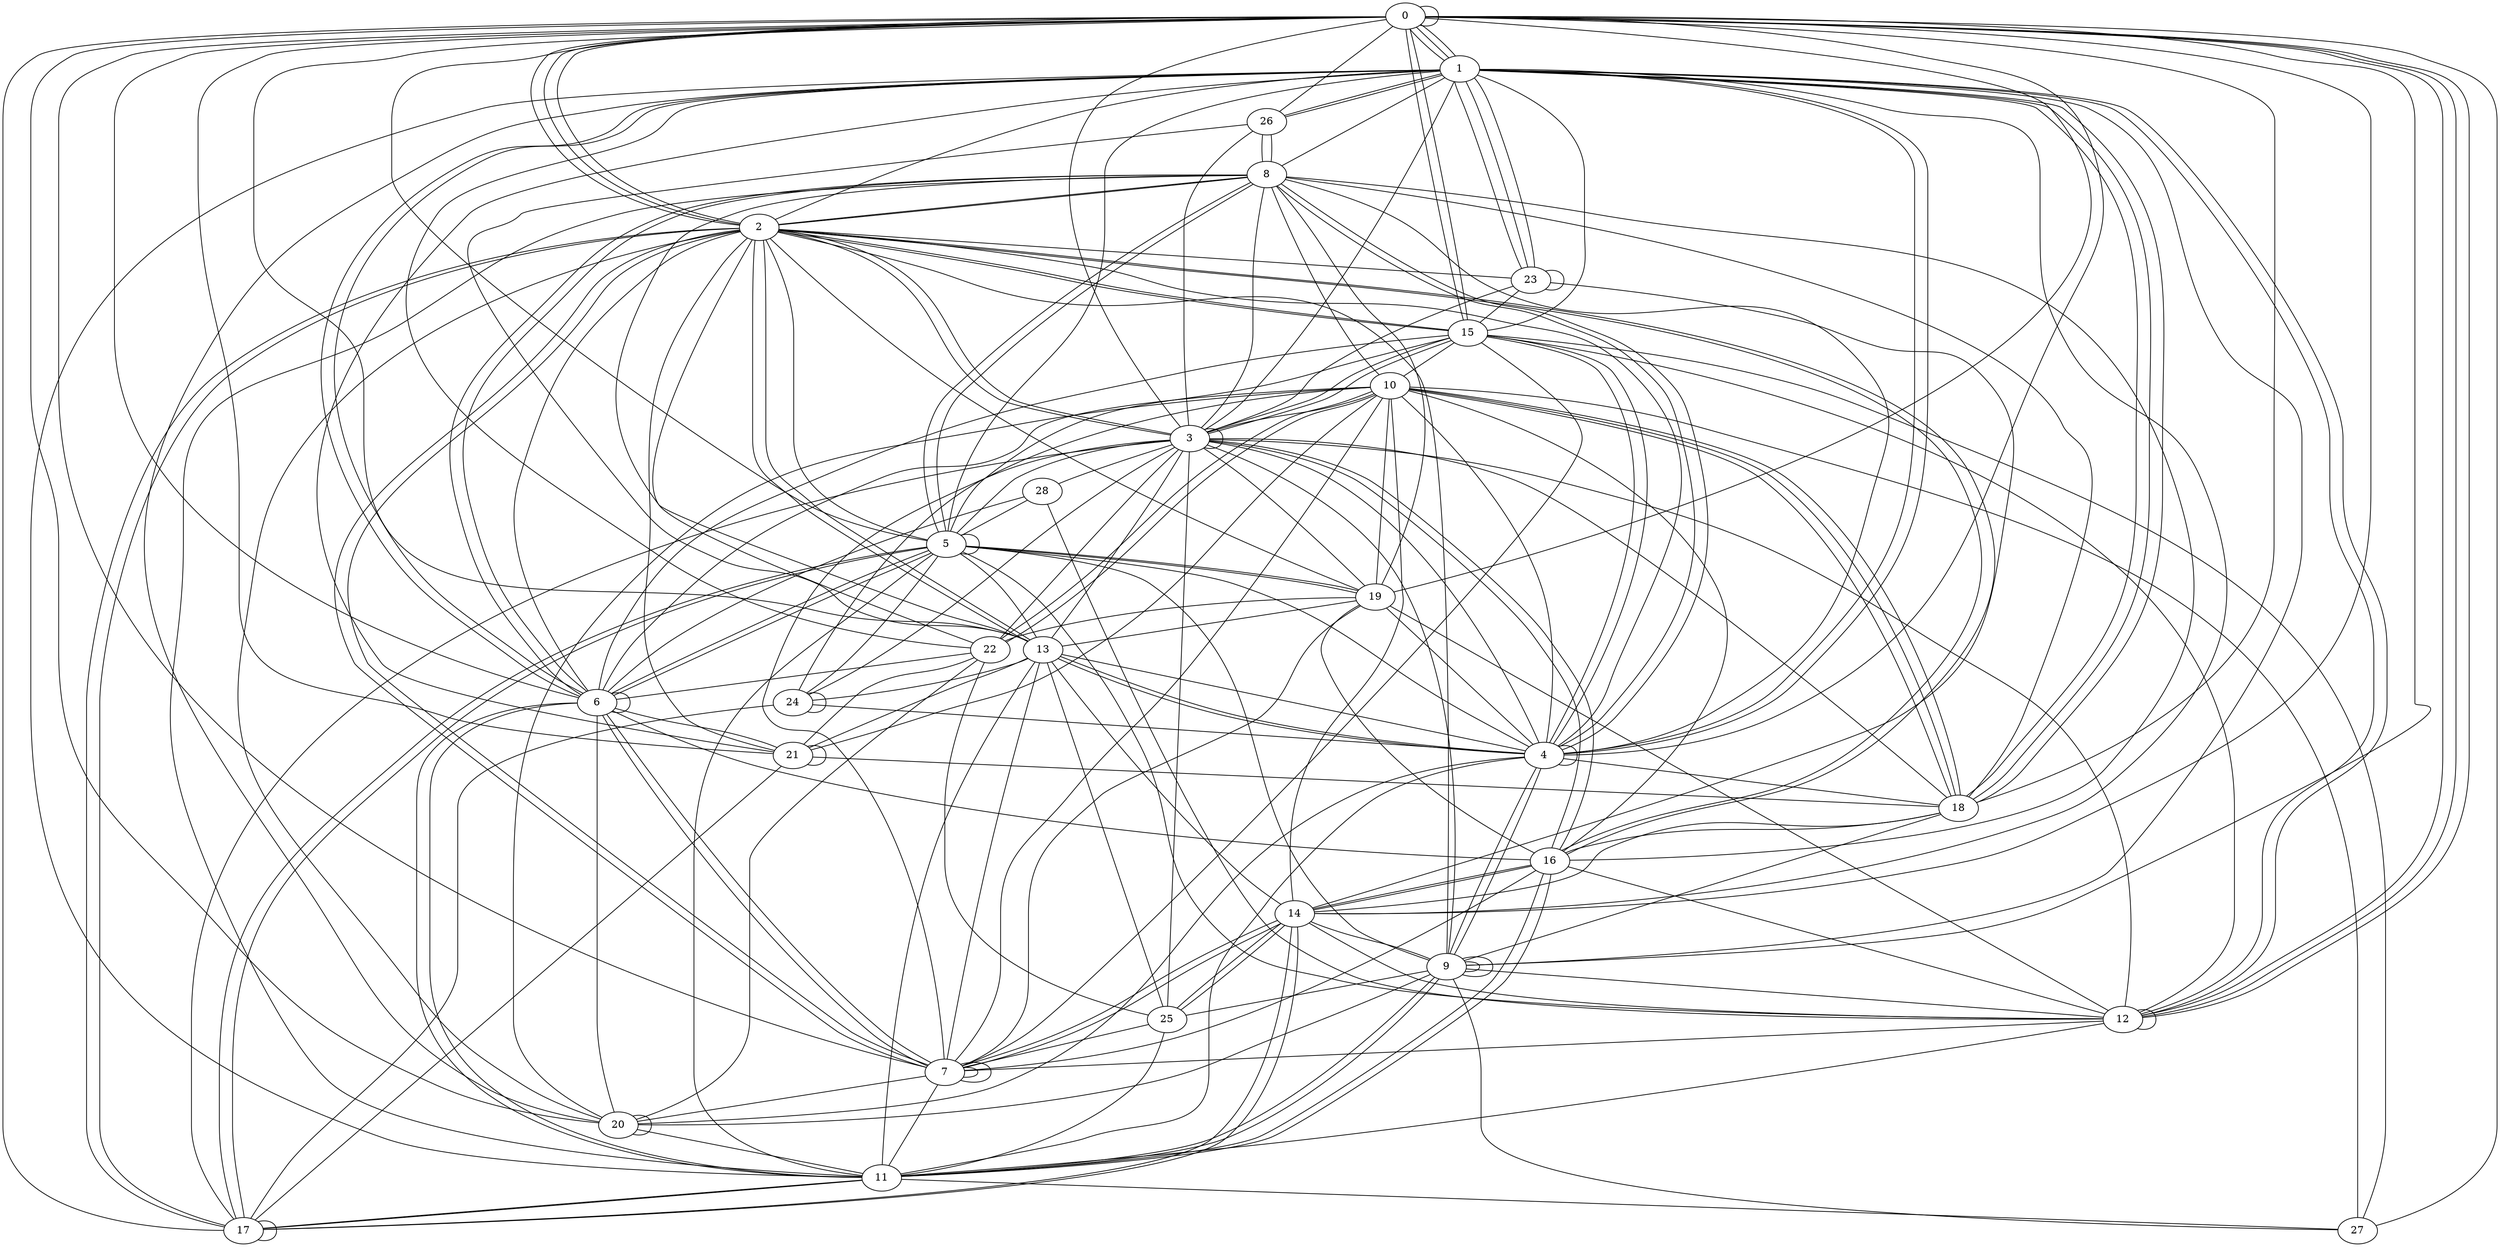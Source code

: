 graph G {
0;
1;
2;
3;
4;
5;
6;
7;
8;
9;
10;
11;
12;
13;
14;
15;
16;
17;
18;
19;
20;
21;
22;
23;
24;
25;
26;
27;
28;
1--18 ;
11--27 ;
9--25 ;
1--12 ;
18--1 ;
3--1 ;
20--9 ;
1--23 ;
5--19 ;
20--11 ;
10--6 ;
2--1 ;
6--11 ;
18--8 ;
21--21 ;
9--12 ;
1--14 ;
17--17 ;
3--4 ;
22--6 ;
11--5 ;
17--5 ;
11--1 ;
12--16 ;
12--5 ;
13--2 ;
2--17 ;
25--22 ;
3--2 ;
11--25 ;
27--0 ;
5--13 ;
13--21 ;
22--10 ;
10--19 ;
23--15 ;
9--1 ;
0--7 ;
1--0 ;
4--0 ;
0--9 ;
5--2 ;
21--22 ;
2--8 ;
13--11 ;
2--6 ;
13--8 ;
12--28 ;
14--17 ;
15--7 ;
5--17 ;
12--12 ;
12--11 ;
1--6 ;
19--3 ;
6--28 ;
18--10 ;
8--4 ;
3--7 ;
23--1 ;
8--19 ;
21--1 ;
1--4 ;
4--8 ;
0--26 ;
6--0 ;
20--1 ;
0--14 ;
3--22 ;
8--11 ;
4--9 ;
20--20 ;
26--8 ;
20--6 ;
4--11 ;
0--18 ;
26--13 ;
11--16 ;
15--27 ;
13--25 ;
11--17 ;
17--14 ;
0--12 ;
22--10 ;
7--14 ;
3--26 ;
10--27 ;
8--26 ;
23--14 ;
10--7 ;
17--0 ;
3--28 ;
0--1 ;
12--3 ;
8--2 ;
24--5 ;
10--3 ;
0--20 ;
21--18 ;
13--4 ;
15--2 ;
1--8 ;
2--20 ;
3--3 ;
15--4 ;
10--24 ;
12--0 ;
7--2 ;
24--17 ;
12--7 ;
3--17 ;
17--21 ;
9--9 ;
16--14 ;
9--9 ;
15--1 ;
3--16 ;
1--26 ;
1--26 ;
0--2 ;
4--19 ;
3--15 ;
3--25 ;
7--11 ;
15--10 ;
3--2 ;
23--3 ;
16--3 ;
17--2 ;
5--4 ;
7--7 ;
18--16 ;
6--11 ;
13--7 ;
19--0 ;
0--15 ;
4--4 ;
16--19 ;
6--6 ;
7--6 ;
7--2 ;
15--2 ;
13--3 ;
4--13 ;
8--6 ;
4--15 ;
16--7 ;
19--13 ;
5--5 ;
14--9 ;
12--15 ;
6--21 ;
3--18 ;
2--19 ;
24--24 ;
19--5 ;
10--18 ;
22--2 ;
10--18 ;
10--14 ;
11--16 ;
2--21 ;
10--21 ;
9--27 ;
11--9 ;
10--20 ;
22--1 ;
4--1 ;
0--12 ;
7--7 ;
20--22 ;
10--4 ;
6--7 ;
12--1 ;
25--14 ;
8--4 ;
2--9 ;
6--15 ;
5--8 ;
1--5 ;
16--6 ;
13--14 ;
4--18 ;
11--17 ;
4--9 ;
8--10 ;
24--4 ;
15--3 ;
14--16 ;
1--23 ;
9--3 ;
18--1 ;
6--8 ;
21--0 ;
13--24 ;
19--12 ;
25--7 ;
16--10 ;
18--14 ;
19--22 ;
16--2 ;
0--2 ;
3--0 ;
2--0 ;
9--5 ;
28--5 ;
2--4 ;
0--1 ;
0--5 ;
16--8 ;
7--19 ;
13--2 ;
5--6 ;
0--0 ;
13--0 ;
7--14 ;
7--20 ;
9--11 ;
4--20 ;
23--23 ;
5--3 ;
5--8 ;
5--6 ;
14--25 ;
6--1 ;
13--4 ;
18--9 ;
24--3 ;
15--0 ;
12--14 ;
15--5 ;
8--3 ;
2--23 ;
2--16 ;
}
